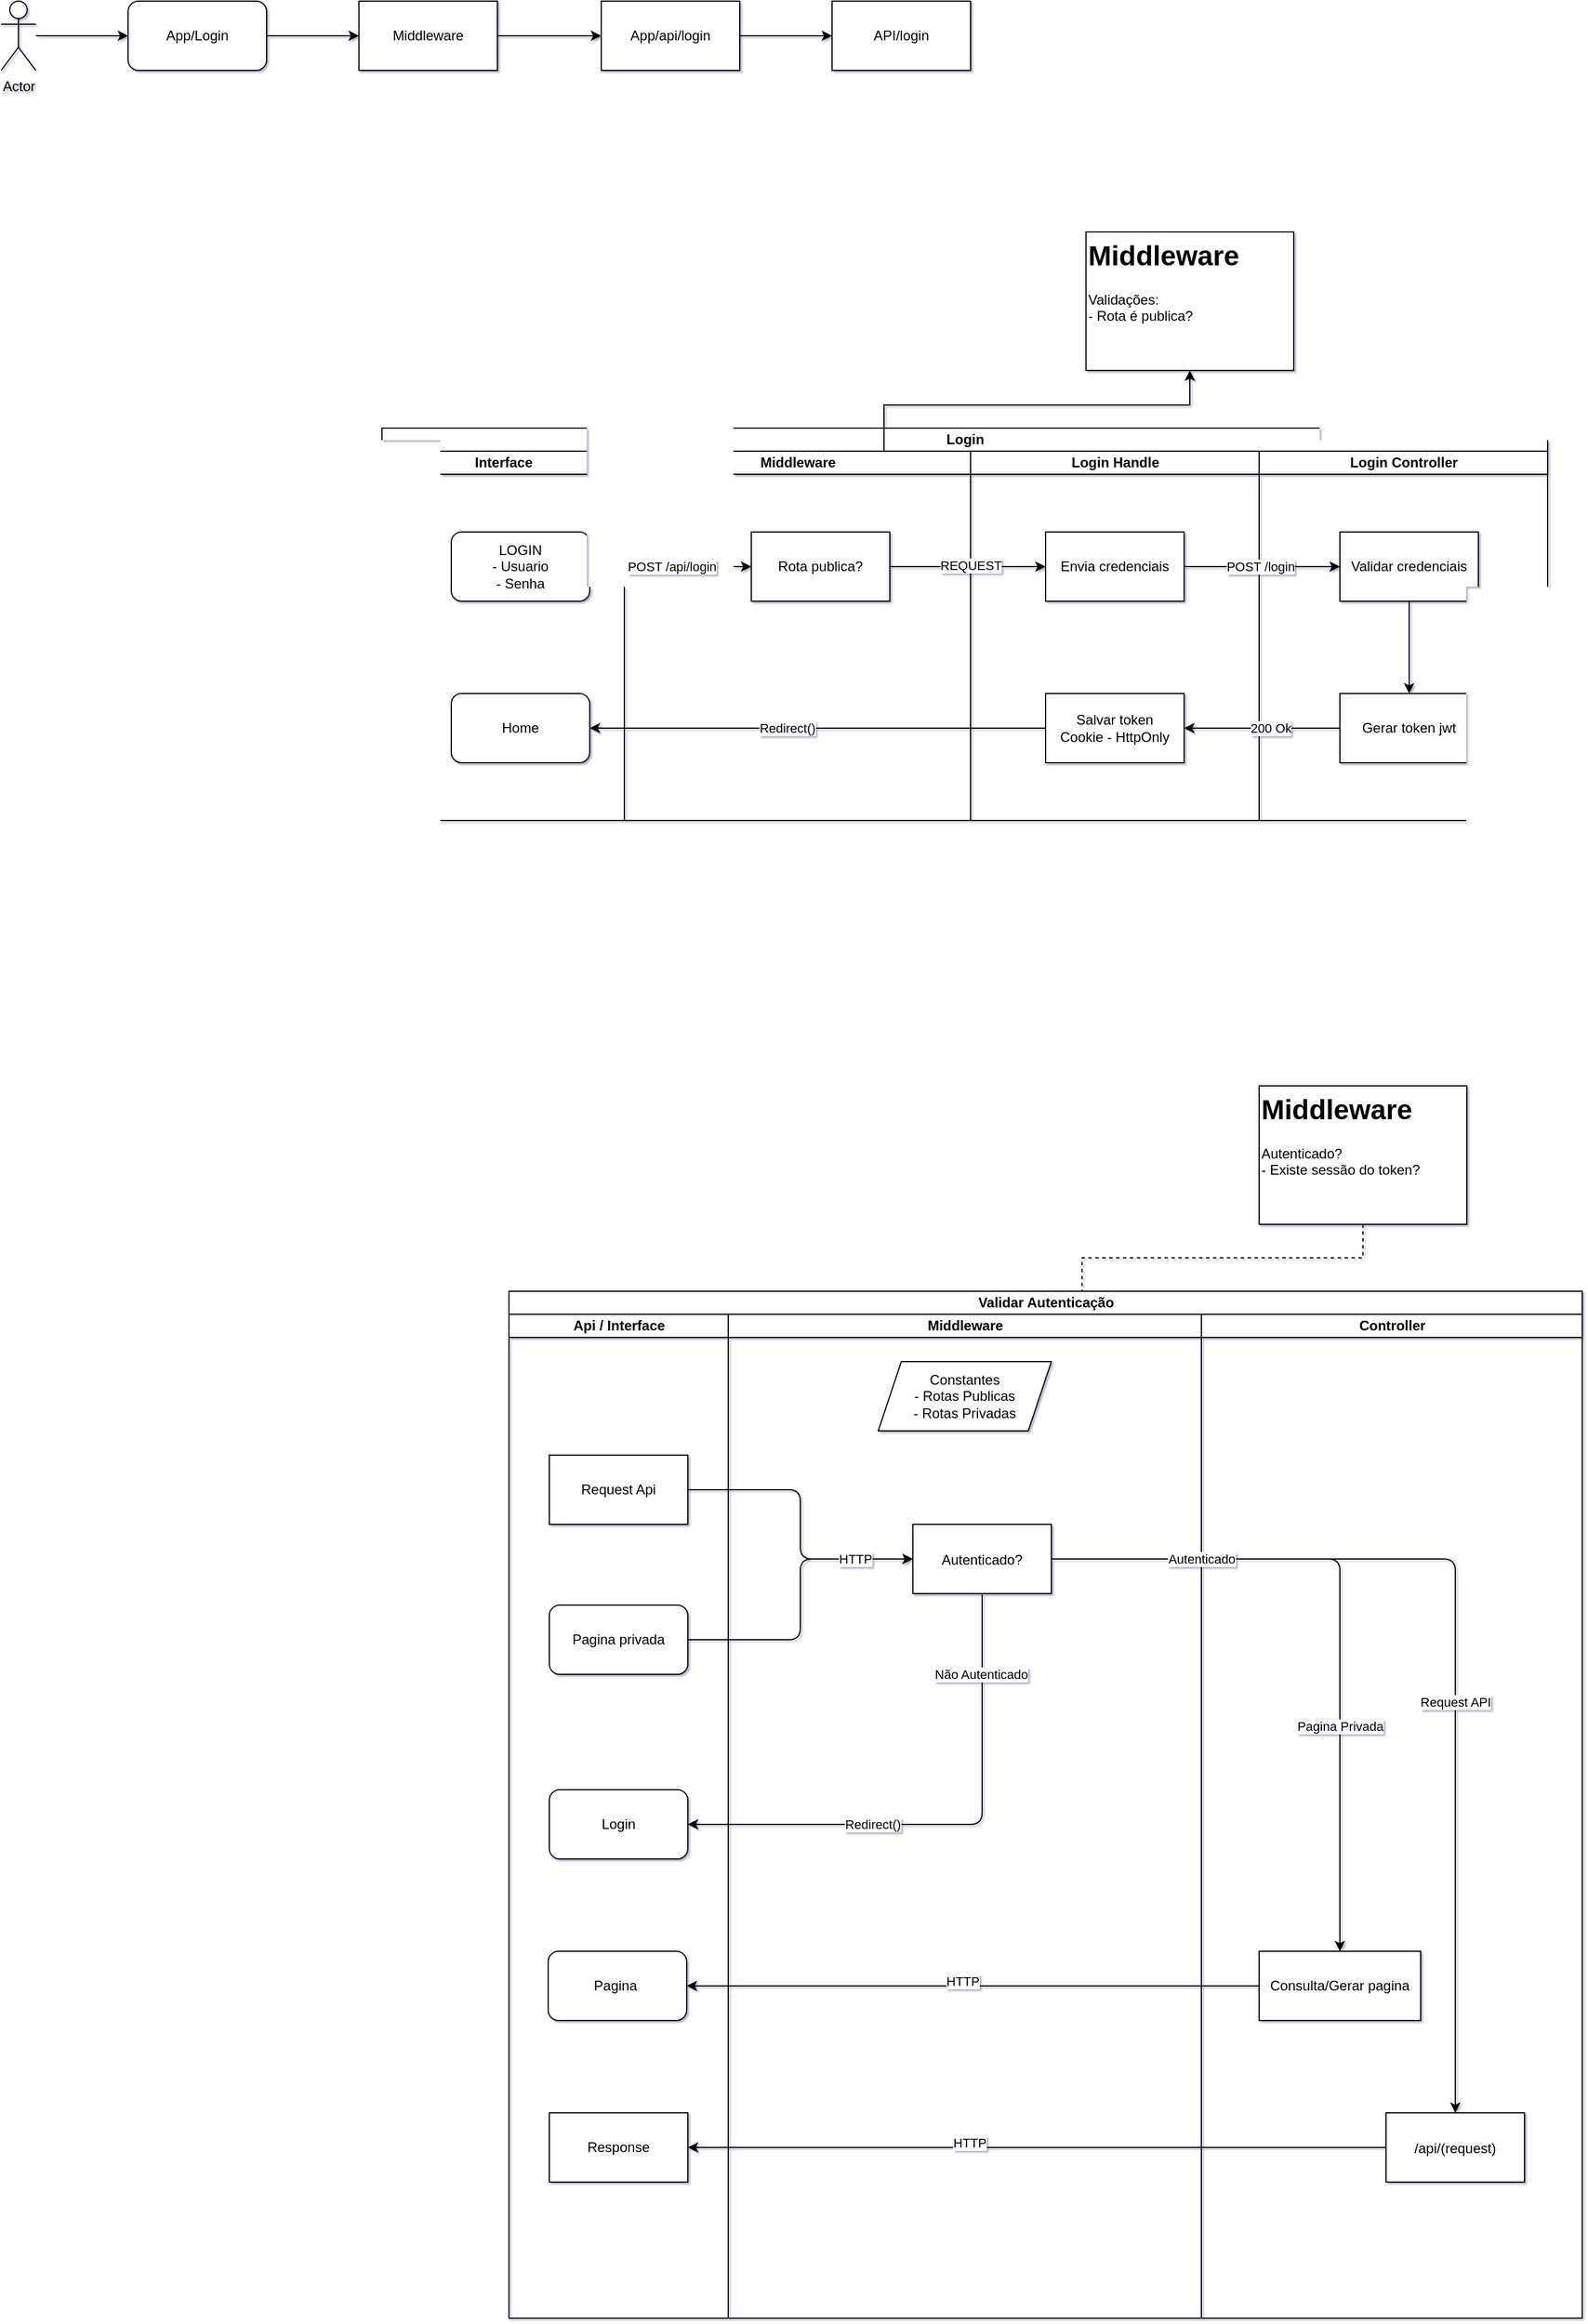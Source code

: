 <mxfile version="26.1.0">
  <diagram name="Página-1" id="17nt7yimHS2ywIFr4-02">
    <mxGraphModel dx="2261" dy="1941" grid="1" gridSize="10" guides="1" tooltips="1" connect="1" arrows="1" fold="1" page="1" pageScale="1" pageWidth="827" pageHeight="1169" background="none" math="0" shadow="1">
      <root>
        <mxCell id="0" />
        <mxCell id="1" parent="0" />
        <mxCell id="5_Sf68KozivLKXZjo4ao-3" style="edgeStyle=orthogonalEdgeStyle;rounded=0;orthogonalLoop=1;jettySize=auto;html=1;entryX=0;entryY=0.5;entryDx=0;entryDy=0;" parent="1" source="5_Sf68KozivLKXZjo4ao-1" target="5_Sf68KozivLKXZjo4ao-2" edge="1">
          <mxGeometry relative="1" as="geometry" />
        </mxCell>
        <mxCell id="5_Sf68KozivLKXZjo4ao-1" value="Actor" style="shape=umlActor;verticalLabelPosition=bottom;verticalAlign=top;html=1;outlineConnect=0;" parent="1" vertex="1">
          <mxGeometry x="-180" y="-70" width="30" height="60" as="geometry" />
        </mxCell>
        <mxCell id="5_Sf68KozivLKXZjo4ao-5" style="edgeStyle=orthogonalEdgeStyle;rounded=0;orthogonalLoop=1;jettySize=auto;html=1;" parent="1" source="5_Sf68KozivLKXZjo4ao-2" target="5_Sf68KozivLKXZjo4ao-4" edge="1">
          <mxGeometry relative="1" as="geometry" />
        </mxCell>
        <mxCell id="5_Sf68KozivLKXZjo4ao-2" value="&lt;div&gt;App/Login&lt;/div&gt;" style="rounded=1;whiteSpace=wrap;html=1;" parent="1" vertex="1">
          <mxGeometry x="-70" y="-70" width="120" height="60" as="geometry" />
        </mxCell>
        <mxCell id="5_Sf68KozivLKXZjo4ao-8" style="edgeStyle=orthogonalEdgeStyle;rounded=0;orthogonalLoop=1;jettySize=auto;html=1;entryX=0;entryY=0.5;entryDx=0;entryDy=0;" parent="1" source="5_Sf68KozivLKXZjo4ao-4" target="5_Sf68KozivLKXZjo4ao-7" edge="1">
          <mxGeometry relative="1" as="geometry" />
        </mxCell>
        <mxCell id="5_Sf68KozivLKXZjo4ao-4" value="Middleware" style="rounded=0;whiteSpace=wrap;html=1;" parent="1" vertex="1">
          <mxGeometry x="130" y="-70" width="120" height="60" as="geometry" />
        </mxCell>
        <mxCell id="5_Sf68KozivLKXZjo4ao-10" value="" style="edgeStyle=orthogonalEdgeStyle;rounded=0;orthogonalLoop=1;jettySize=auto;html=1;" parent="1" source="5_Sf68KozivLKXZjo4ao-7" target="5_Sf68KozivLKXZjo4ao-9" edge="1">
          <mxGeometry relative="1" as="geometry" />
        </mxCell>
        <mxCell id="5_Sf68KozivLKXZjo4ao-7" value="App/api/login" style="rounded=0;whiteSpace=wrap;html=1;" parent="1" vertex="1">
          <mxGeometry x="340" y="-70" width="120" height="60" as="geometry" />
        </mxCell>
        <mxCell id="5_Sf68KozivLKXZjo4ao-9" value="API/login" style="rounded=0;whiteSpace=wrap;html=1;" parent="1" vertex="1">
          <mxGeometry x="540" y="-70" width="120" height="60" as="geometry" />
        </mxCell>
        <mxCell id="5_Sf68KozivLKXZjo4ao-13" value="Login" style="swimlane;childLayout=stackLayout;resizeParent=1;resizeParentMax=0;startSize=20;html=1;" parent="1" vertex="1">
          <mxGeometry x="150" y="300" width="1010" height="340" as="geometry" />
        </mxCell>
        <mxCell id="5_Sf68KozivLKXZjo4ao-14" value="Interface" style="swimlane;startSize=20;html=1;" parent="5_Sf68KozivLKXZjo4ao-13" vertex="1">
          <mxGeometry y="20" width="210" height="320" as="geometry" />
        </mxCell>
        <mxCell id="5_Sf68KozivLKXZjo4ao-25" value="&lt;div&gt;LOGIN&lt;/div&gt;&lt;div&gt;- Usuario&lt;/div&gt;&lt;div&gt;- Senha&lt;/div&gt;" style="whiteSpace=wrap;html=1;rounded=1;" parent="5_Sf68KozivLKXZjo4ao-14" vertex="1">
          <mxGeometry x="60" y="70" width="120" height="60" as="geometry" />
        </mxCell>
        <mxCell id="5_Sf68KozivLKXZjo4ao-120" value="Home" style="whiteSpace=wrap;html=1;rounded=1;" parent="5_Sf68KozivLKXZjo4ao-14" vertex="1">
          <mxGeometry x="60" y="210" width="120" height="60" as="geometry" />
        </mxCell>
        <mxCell id="5_Sf68KozivLKXZjo4ao-15" value="Middleware" style="swimlane;startSize=20;html=1;" parent="5_Sf68KozivLKXZjo4ao-13" vertex="1">
          <mxGeometry x="210" y="20" width="300" height="320" as="geometry" />
        </mxCell>
        <mxCell id="5_Sf68KozivLKXZjo4ao-101" value="Rota publica?" style="rounded=0;whiteSpace=wrap;html=1;" parent="5_Sf68KozivLKXZjo4ao-15" vertex="1">
          <mxGeometry x="110" y="70" width="120" height="60" as="geometry" />
        </mxCell>
        <mxCell id="5_Sf68KozivLKXZjo4ao-16" value="Login Handle" style="swimlane;startSize=20;html=1;" parent="5_Sf68KozivLKXZjo4ao-13" vertex="1">
          <mxGeometry x="510" y="20" width="250" height="320" as="geometry" />
        </mxCell>
        <mxCell id="5_Sf68KozivLKXZjo4ao-28" value="Envia credenciais" style="whiteSpace=wrap;html=1;" parent="5_Sf68KozivLKXZjo4ao-16" vertex="1">
          <mxGeometry x="65" y="70" width="120" height="60" as="geometry" />
        </mxCell>
        <mxCell id="5_Sf68KozivLKXZjo4ao-114" value="Salvar token&lt;div&gt;Cookie - HttpOnly&lt;/div&gt;" style="whiteSpace=wrap;html=1;" parent="5_Sf68KozivLKXZjo4ao-16" vertex="1">
          <mxGeometry x="65" y="210" width="120" height="60" as="geometry" />
        </mxCell>
        <mxCell id="5_Sf68KozivLKXZjo4ao-99" value="Login Controller" style="swimlane;startSize=20;html=1;" parent="5_Sf68KozivLKXZjo4ao-13" vertex="1">
          <mxGeometry x="760" y="20" width="250" height="320" as="geometry" />
        </mxCell>
        <mxCell id="5_Sf68KozivLKXZjo4ao-113" value="" style="edgeStyle=orthogonalEdgeStyle;rounded=0;orthogonalLoop=1;jettySize=auto;html=1;" parent="5_Sf68KozivLKXZjo4ao-99" source="5_Sf68KozivLKXZjo4ao-100" target="5_Sf68KozivLKXZjo4ao-112" edge="1">
          <mxGeometry relative="1" as="geometry" />
        </mxCell>
        <mxCell id="5_Sf68KozivLKXZjo4ao-100" value="Validar credenciais" style="whiteSpace=wrap;html=1;" parent="5_Sf68KozivLKXZjo4ao-99" vertex="1">
          <mxGeometry x="70" y="70" width="120" height="60" as="geometry" />
        </mxCell>
        <mxCell id="5_Sf68KozivLKXZjo4ao-112" value="Gerar token jwt" style="whiteSpace=wrap;html=1;" parent="5_Sf68KozivLKXZjo4ao-99" vertex="1">
          <mxGeometry x="70" y="210" width="120" height="60" as="geometry" />
        </mxCell>
        <mxCell id="5_Sf68KozivLKXZjo4ao-102" style="edgeStyle=orthogonalEdgeStyle;rounded=0;orthogonalLoop=1;jettySize=auto;html=1;entryX=0;entryY=0.5;entryDx=0;entryDy=0;" parent="5_Sf68KozivLKXZjo4ao-13" source="5_Sf68KozivLKXZjo4ao-25" target="5_Sf68KozivLKXZjo4ao-101" edge="1">
          <mxGeometry relative="1" as="geometry" />
        </mxCell>
        <mxCell id="5_Sf68KozivLKXZjo4ao-103" value="POST /api/login" style="edgeLabel;html=1;align=center;verticalAlign=middle;resizable=0;points=[];" parent="5_Sf68KozivLKXZjo4ao-102" vertex="1" connectable="0">
          <mxGeometry x="0.334" relative="1" as="geometry">
            <mxPoint x="-23" as="offset" />
          </mxGeometry>
        </mxCell>
        <mxCell id="5_Sf68KozivLKXZjo4ao-105" style="edgeStyle=orthogonalEdgeStyle;rounded=0;orthogonalLoop=1;jettySize=auto;html=1;entryX=0;entryY=0.5;entryDx=0;entryDy=0;" parent="5_Sf68KozivLKXZjo4ao-13" source="5_Sf68KozivLKXZjo4ao-101" target="5_Sf68KozivLKXZjo4ao-28" edge="1">
          <mxGeometry relative="1" as="geometry" />
        </mxCell>
        <mxCell id="5_Sf68KozivLKXZjo4ao-107" value="REQUEST" style="edgeLabel;html=1;align=center;verticalAlign=middle;resizable=0;points=[];" parent="5_Sf68KozivLKXZjo4ao-105" vertex="1" connectable="0">
          <mxGeometry x="-0.173" y="1" relative="1" as="geometry">
            <mxPoint x="14" as="offset" />
          </mxGeometry>
        </mxCell>
        <mxCell id="5_Sf68KozivLKXZjo4ao-109" style="edgeStyle=orthogonalEdgeStyle;rounded=0;orthogonalLoop=1;jettySize=auto;html=1;entryX=0;entryY=0.5;entryDx=0;entryDy=0;" parent="5_Sf68KozivLKXZjo4ao-13" source="5_Sf68KozivLKXZjo4ao-28" target="5_Sf68KozivLKXZjo4ao-100" edge="1">
          <mxGeometry relative="1" as="geometry" />
        </mxCell>
        <mxCell id="5_Sf68KozivLKXZjo4ao-110" value="POST /login" style="edgeLabel;html=1;align=center;verticalAlign=middle;resizable=0;points=[];" parent="5_Sf68KozivLKXZjo4ao-109" vertex="1" connectable="0">
          <mxGeometry x="0.263" y="-1" relative="1" as="geometry">
            <mxPoint x="-20" y="-1" as="offset" />
          </mxGeometry>
        </mxCell>
        <mxCell id="5_Sf68KozivLKXZjo4ao-115" value="" style="edgeStyle=orthogonalEdgeStyle;rounded=0;orthogonalLoop=1;jettySize=auto;html=1;" parent="5_Sf68KozivLKXZjo4ao-13" source="5_Sf68KozivLKXZjo4ao-112" target="5_Sf68KozivLKXZjo4ao-114" edge="1">
          <mxGeometry relative="1" as="geometry" />
        </mxCell>
        <mxCell id="5_Sf68KozivLKXZjo4ao-117" value="&lt;div&gt;200 Ok&lt;/div&gt;" style="edgeLabel;html=1;align=center;verticalAlign=middle;resizable=0;points=[];" parent="5_Sf68KozivLKXZjo4ao-115" vertex="1" connectable="0">
          <mxGeometry x="-0.276" y="2" relative="1" as="geometry">
            <mxPoint x="-11" y="-2" as="offset" />
          </mxGeometry>
        </mxCell>
        <mxCell id="5_Sf68KozivLKXZjo4ao-121" value="" style="edgeStyle=orthogonalEdgeStyle;rounded=0;orthogonalLoop=1;jettySize=auto;html=1;" parent="5_Sf68KozivLKXZjo4ao-13" source="5_Sf68KozivLKXZjo4ao-114" target="5_Sf68KozivLKXZjo4ao-120" edge="1">
          <mxGeometry relative="1" as="geometry" />
        </mxCell>
        <mxCell id="5_Sf68KozivLKXZjo4ao-122" value="Redirect()" style="edgeLabel;html=1;align=center;verticalAlign=middle;resizable=0;points=[];" parent="5_Sf68KozivLKXZjo4ao-121" vertex="1" connectable="0">
          <mxGeometry x="0.269" y="1" relative="1" as="geometry">
            <mxPoint x="26" y="-1" as="offset" />
          </mxGeometry>
        </mxCell>
        <mxCell id="5_Sf68KozivLKXZjo4ao-38" value="Validar Autenticação" style="swimlane;childLayout=stackLayout;resizeParent=1;resizeParentMax=0;startSize=20;html=1;" parent="1" vertex="1">
          <mxGeometry x="260.0" y="1048" width="930" height="890" as="geometry" />
        </mxCell>
        <mxCell id="5_Sf68KozivLKXZjo4ao-71" style="edgeStyle=orthogonalEdgeStyle;rounded=0;orthogonalLoop=1;jettySize=auto;html=1;entryX=1;entryY=0.5;entryDx=0;entryDy=0;" parent="5_Sf68KozivLKXZjo4ao-38" source="5_Sf68KozivLKXZjo4ao-61" target="5_Sf68KozivLKXZjo4ao-72" edge="1">
          <mxGeometry relative="1" as="geometry">
            <mxPoint x="100.0" y="420.0" as="targetPoint" />
          </mxGeometry>
        </mxCell>
        <mxCell id="5_Sf68KozivLKXZjo4ao-97" value="HTTP" style="edgeLabel;html=1;align=center;verticalAlign=middle;resizable=0;points=[];" parent="5_Sf68KozivLKXZjo4ao-71" vertex="1" connectable="0">
          <mxGeometry x="0.036" y="-4" relative="1" as="geometry">
            <mxPoint as="offset" />
          </mxGeometry>
        </mxCell>
        <mxCell id="5_Sf68KozivLKXZjo4ao-86" value="" style="edgeStyle=orthogonalEdgeStyle;rounded=1;orthogonalLoop=1;jettySize=auto;html=1;curved=0;" parent="5_Sf68KozivLKXZjo4ao-38" source="5_Sf68KozivLKXZjo4ao-48" target="5_Sf68KozivLKXZjo4ao-85" edge="1">
          <mxGeometry relative="1" as="geometry" />
        </mxCell>
        <mxCell id="5_Sf68KozivLKXZjo4ao-87" value="Request API" style="edgeLabel;html=1;align=center;verticalAlign=middle;resizable=0;points=[];" parent="5_Sf68KozivLKXZjo4ao-86" vertex="1" connectable="0">
          <mxGeometry x="0.513" y="-1" relative="1" as="geometry">
            <mxPoint x="1" y="-154" as="offset" />
          </mxGeometry>
        </mxCell>
        <mxCell id="5_Sf68KozivLKXZjo4ao-39" value="Api / Interface" style="swimlane;startSize=20;html=1;" parent="5_Sf68KozivLKXZjo4ao-38" vertex="1">
          <mxGeometry y="20" width="190" height="870" as="geometry" />
        </mxCell>
        <mxCell id="5_Sf68KozivLKXZjo4ao-59" value="Login" style="rounded=1;whiteSpace=wrap;html=1;" parent="5_Sf68KozivLKXZjo4ao-39" vertex="1">
          <mxGeometry x="35.0" y="412" width="120" height="60" as="geometry" />
        </mxCell>
        <mxCell id="5_Sf68KozivLKXZjo4ao-72" value="Pagina&amp;nbsp;" style="rounded=1;whiteSpace=wrap;html=1;" parent="5_Sf68KozivLKXZjo4ao-39" vertex="1">
          <mxGeometry x="34.0" y="552" width="120" height="60" as="geometry" />
        </mxCell>
        <mxCell id="5_Sf68KozivLKXZjo4ao-89" value="Response" style="rounded=0;whiteSpace=wrap;html=1;" parent="5_Sf68KozivLKXZjo4ao-39" vertex="1">
          <mxGeometry x="35.0" y="692" width="120" height="60" as="geometry" />
        </mxCell>
        <mxCell id="5_Sf68KozivLKXZjo4ao-43" value="&lt;div&gt;&lt;span style=&quot;background-color: transparent; color: light-dark(rgb(0, 0, 0), rgb(255, 255, 255));&quot;&gt;Pagina privada&lt;/span&gt;&lt;/div&gt;" style="rounded=1;whiteSpace=wrap;html=1;" parent="5_Sf68KozivLKXZjo4ao-39" vertex="1">
          <mxGeometry x="35.0" y="252" width="120" height="60" as="geometry" />
        </mxCell>
        <mxCell id="5_Sf68KozivLKXZjo4ao-40" value="Middleware" style="swimlane;startSize=20;html=1;" parent="5_Sf68KozivLKXZjo4ao-38" vertex="1">
          <mxGeometry x="190" y="20" width="410" height="870" as="geometry" />
        </mxCell>
        <mxCell id="5_Sf68KozivLKXZjo4ao-52" value="Constantes&lt;div&gt;- Rotas Publicas&lt;/div&gt;&lt;div&gt;- Rotas Privadas&lt;/div&gt;" style="shape=parallelogram;perimeter=parallelogramPerimeter;whiteSpace=wrap;html=1;fixedSize=1;" parent="5_Sf68KozivLKXZjo4ao-40" vertex="1">
          <mxGeometry x="130" y="41" width="150" height="60" as="geometry" />
        </mxCell>
        <mxCell id="8" style="edgeStyle=orthogonalEdgeStyle;html=1;entryX=0;entryY=0.5;entryDx=0;entryDy=0;" parent="5_Sf68KozivLKXZjo4ao-40" source="5_Sf68KozivLKXZjo4ao-91" target="5_Sf68KozivLKXZjo4ao-48" edge="1">
          <mxGeometry relative="1" as="geometry" />
        </mxCell>
        <mxCell id="5_Sf68KozivLKXZjo4ao-91" value="Request Api" style="rounded=0;whiteSpace=wrap;html=1;" parent="5_Sf68KozivLKXZjo4ao-40" vertex="1">
          <mxGeometry x="-155.0" y="122" width="120" height="60" as="geometry" />
        </mxCell>
        <mxCell id="5_Sf68KozivLKXZjo4ao-48" value="&lt;div style=&quot;line-height: 100%;&quot;&gt;Autenticado?&lt;div&gt;&lt;/div&gt;&lt;/div&gt;" style="rounded=0;whiteSpace=wrap;html=1;align=center;" parent="5_Sf68KozivLKXZjo4ao-40" vertex="1">
          <mxGeometry x="160" y="182" width="120" height="60" as="geometry" />
        </mxCell>
        <mxCell id="5_Sf68KozivLKXZjo4ao-41" value="Controller" style="swimlane;startSize=20;html=1;" parent="5_Sf68KozivLKXZjo4ao-38" vertex="1">
          <mxGeometry x="600" y="20" width="330" height="870" as="geometry" />
        </mxCell>
        <mxCell id="5_Sf68KozivLKXZjo4ao-61" value="Consulta/Gerar pagina" style="whiteSpace=wrap;html=1;rounded=0;" parent="5_Sf68KozivLKXZjo4ao-41" vertex="1">
          <mxGeometry x="50" y="552" width="140" height="60" as="geometry" />
        </mxCell>
        <mxCell id="5_Sf68KozivLKXZjo4ao-85" value="&lt;div style=&quot;line-height: 100%;&quot;&gt;/api/(request)&lt;/div&gt;" style="rounded=0;whiteSpace=wrap;html=1;align=center;" parent="5_Sf68KozivLKXZjo4ao-41" vertex="1">
          <mxGeometry x="160" y="692" width="120" height="60" as="geometry" />
        </mxCell>
        <mxCell id="5_Sf68KozivLKXZjo4ao-90" style="edgeStyle=orthogonalEdgeStyle;rounded=0;orthogonalLoop=1;jettySize=auto;html=1;entryX=1;entryY=0.5;entryDx=0;entryDy=0;" parent="5_Sf68KozivLKXZjo4ao-38" source="5_Sf68KozivLKXZjo4ao-85" target="5_Sf68KozivLKXZjo4ao-89" edge="1">
          <mxGeometry relative="1" as="geometry" />
        </mxCell>
        <mxCell id="5_Sf68KozivLKXZjo4ao-98" value="HTTP" style="edgeLabel;html=1;align=center;verticalAlign=middle;resizable=0;points=[];" parent="5_Sf68KozivLKXZjo4ao-90" vertex="1" connectable="0">
          <mxGeometry x="0.194" y="-4" relative="1" as="geometry">
            <mxPoint as="offset" />
          </mxGeometry>
        </mxCell>
        <mxCell id="5_Sf68KozivLKXZjo4ao-62" value="" style="edgeStyle=orthogonalEdgeStyle;rounded=1;orthogonalLoop=1;jettySize=auto;html=1;entryX=0.5;entryY=0;entryDx=0;entryDy=0;exitX=1;exitY=0.5;exitDx=0;exitDy=0;curved=0;" parent="5_Sf68KozivLKXZjo4ao-38" source="5_Sf68KozivLKXZjo4ao-48" target="5_Sf68KozivLKXZjo4ao-61" edge="1">
          <mxGeometry relative="1" as="geometry">
            <mxPoint x="490" y="210" as="sourcePoint" />
            <mxPoint x="665.0" y="420" as="targetPoint" />
          </mxGeometry>
        </mxCell>
        <mxCell id="5_Sf68KozivLKXZjo4ao-63" value="Autenticado" style="edgeLabel;html=1;align=center;verticalAlign=middle;resizable=0;points=[];" parent="5_Sf68KozivLKXZjo4ao-62" vertex="1" connectable="0">
          <mxGeometry x="-0.067" relative="1" as="geometry">
            <mxPoint x="-120" y="-25" as="offset" />
          </mxGeometry>
        </mxCell>
        <mxCell id="5_Sf68KozivLKXZjo4ao-83" value="Pagina Privada" style="edgeLabel;html=1;align=center;verticalAlign=middle;resizable=0;points=[];" parent="5_Sf68KozivLKXZjo4ao-62" vertex="1" connectable="0">
          <mxGeometry x="0.25" relative="1" as="geometry">
            <mxPoint y="26" as="offset" />
          </mxGeometry>
        </mxCell>
        <mxCell id="5_Sf68KozivLKXZjo4ao-54" value="" style="edgeStyle=orthogonalEdgeStyle;rounded=1;orthogonalLoop=1;jettySize=auto;html=1;entryX=1;entryY=0.5;entryDx=0;entryDy=0;exitX=0.5;exitY=1;exitDx=0;exitDy=0;curved=0;" parent="5_Sf68KozivLKXZjo4ao-38" source="5_Sf68KozivLKXZjo4ao-48" target="5_Sf68KozivLKXZjo4ao-59" edge="1">
          <mxGeometry relative="1" as="geometry">
            <mxPoint x="395" y="432" as="targetPoint" />
            <Array as="points">
              <mxPoint x="410" y="462" />
            </Array>
          </mxGeometry>
        </mxCell>
        <mxCell id="5_Sf68KozivLKXZjo4ao-78" value="Não Autenticado" style="edgeLabel;html=1;align=center;verticalAlign=middle;resizable=0;points=[];" parent="5_Sf68KozivLKXZjo4ao-54" vertex="1" connectable="0">
          <mxGeometry x="-0.087" y="1" relative="1" as="geometry">
            <mxPoint x="6" y="-131" as="offset" />
          </mxGeometry>
        </mxCell>
        <mxCell id="5_Sf68KozivLKXZjo4ao-123" value="Redirect()" style="edgeLabel;html=1;align=center;verticalAlign=middle;resizable=0;points=[];" parent="5_Sf68KozivLKXZjo4ao-54" vertex="1" connectable="0">
          <mxGeometry x="0.34" y="3" relative="1" as="geometry">
            <mxPoint x="10" y="-3" as="offset" />
          </mxGeometry>
        </mxCell>
        <mxCell id="9" style="edgeStyle=orthogonalEdgeStyle;html=1;entryX=0;entryY=0.5;entryDx=0;entryDy=0;" parent="5_Sf68KozivLKXZjo4ao-38" source="5_Sf68KozivLKXZjo4ao-43" target="5_Sf68KozivLKXZjo4ao-48" edge="1">
          <mxGeometry relative="1" as="geometry">
            <mxPoint x="340.0" y="302" as="targetPoint" />
          </mxGeometry>
        </mxCell>
        <mxCell id="10" value="HTTP" style="edgeLabel;html=1;align=center;verticalAlign=middle;resizable=0;points=[];" parent="9" vertex="1" connectable="0">
          <mxGeometry x="0.462" y="2" relative="1" as="geometry">
            <mxPoint x="21" y="2" as="offset" />
          </mxGeometry>
        </mxCell>
        <mxCell id="5_Sf68KozivLKXZjo4ao-76" style="edgeStyle=orthogonalEdgeStyle;rounded=0;orthogonalLoop=1;jettySize=auto;html=1;entryX=0.534;entryY=0;entryDx=0;entryDy=0;entryPerimeter=0;endArrow=none;startFill=0;dashed=1;" parent="1" source="5_Sf68KozivLKXZjo4ao-73" target="5_Sf68KozivLKXZjo4ao-38" edge="1">
          <mxGeometry relative="1" as="geometry">
            <mxPoint x="758" y="1030" as="targetPoint" />
          </mxGeometry>
        </mxCell>
        <mxCell id="5_Sf68KozivLKXZjo4ao-73" value="&lt;h1 style=&quot;margin-top: 0px;&quot;&gt;Middleware&lt;/h1&gt;&lt;div&gt;Autenticado?&lt;/div&gt;&lt;div&gt;&lt;span style=&quot;background-color: transparent; color: light-dark(rgb(0, 0, 0), rgb(255, 255, 255));&quot;&gt;- Existe sessão do token?&lt;/span&gt;&lt;/div&gt;" style="text;html=1;whiteSpace=wrap;overflow=hidden;rounded=0;fillColor=default;strokeColor=default;" parent="1" vertex="1">
          <mxGeometry x="910" y="870" width="180" height="120" as="geometry" />
        </mxCell>
        <mxCell id="5_Sf68KozivLKXZjo4ao-104" style="edgeStyle=orthogonalEdgeStyle;rounded=0;orthogonalLoop=1;jettySize=auto;html=1;entryX=0.5;entryY=1;entryDx=0;entryDy=0;exitX=0.75;exitY=0;exitDx=0;exitDy=0;" parent="1" source="5_Sf68KozivLKXZjo4ao-15" target="5_Sf68KozivLKXZjo4ao-108" edge="1">
          <mxGeometry relative="1" as="geometry">
            <Array as="points">
              <mxPoint x="585" y="280" />
              <mxPoint x="850" y="280" />
            </Array>
          </mxGeometry>
        </mxCell>
        <mxCell id="5_Sf68KozivLKXZjo4ao-108" value="&lt;h1 style=&quot;margin-top: 0px;&quot;&gt;Middleware&lt;/h1&gt;&lt;div&gt;Validações:&lt;/div&gt;&lt;div&gt;-&amp;nbsp;&lt;span style=&quot;background-color: transparent; color: light-dark(rgb(0, 0, 0), rgb(255, 255, 255));&quot;&gt;Rota é publica?&lt;/span&gt;&lt;/div&gt;" style="text;html=1;whiteSpace=wrap;overflow=hidden;rounded=0;fillColor=default;strokeColor=default;" parent="1" vertex="1">
          <mxGeometry x="760" y="130" width="180" height="120" as="geometry" />
        </mxCell>
      </root>
    </mxGraphModel>
  </diagram>
</mxfile>
